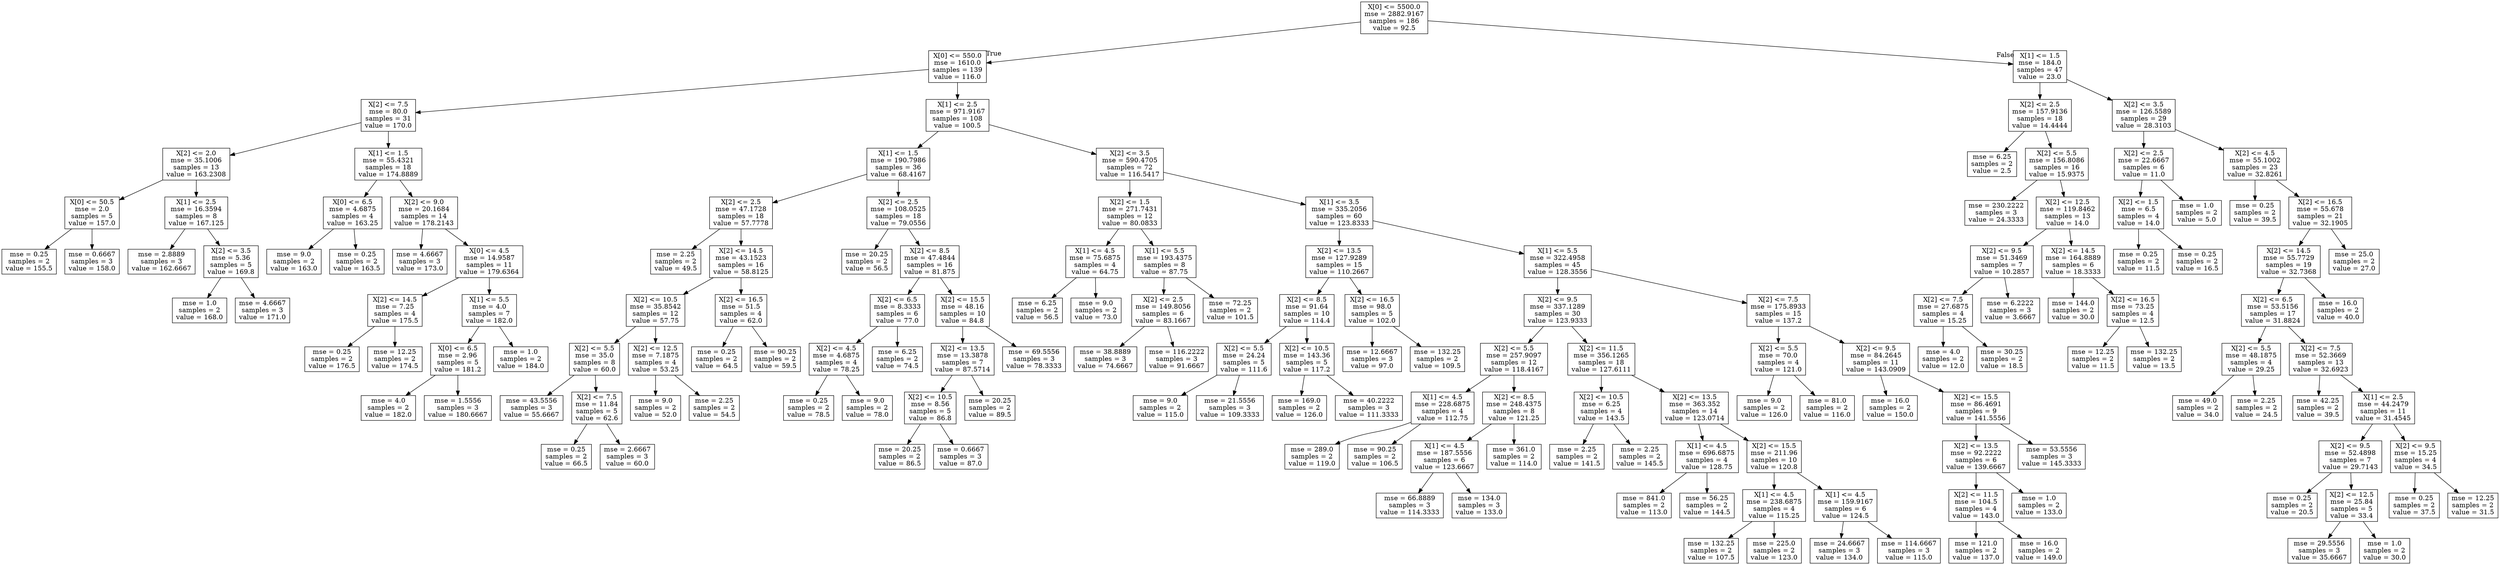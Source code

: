 digraph Tree {
node [shape=box] ;
0 [label="X[0] <= 5500.0\nmse = 2882.9167\nsamples = 186\nvalue = 92.5"] ;
1 [label="X[0] <= 550.0\nmse = 1610.0\nsamples = 139\nvalue = 116.0"] ;
0 -> 1 [labeldistance=2.5, labelangle=45, headlabel="True"] ;
2 [label="X[2] <= 7.5\nmse = 80.0\nsamples = 31\nvalue = 170.0"] ;
1 -> 2 ;
3 [label="X[2] <= 2.0\nmse = 35.1006\nsamples = 13\nvalue = 163.2308"] ;
2 -> 3 ;
4 [label="X[0] <= 50.5\nmse = 2.0\nsamples = 5\nvalue = 157.0"] ;
3 -> 4 ;
5 [label="mse = 0.25\nsamples = 2\nvalue = 155.5"] ;
4 -> 5 ;
6 [label="mse = 0.6667\nsamples = 3\nvalue = 158.0"] ;
4 -> 6 ;
7 [label="X[1] <= 2.5\nmse = 16.3594\nsamples = 8\nvalue = 167.125"] ;
3 -> 7 ;
8 [label="mse = 2.8889\nsamples = 3\nvalue = 162.6667"] ;
7 -> 8 ;
9 [label="X[2] <= 3.5\nmse = 5.36\nsamples = 5\nvalue = 169.8"] ;
7 -> 9 ;
10 [label="mse = 1.0\nsamples = 2\nvalue = 168.0"] ;
9 -> 10 ;
11 [label="mse = 4.6667\nsamples = 3\nvalue = 171.0"] ;
9 -> 11 ;
12 [label="X[1] <= 1.5\nmse = 55.4321\nsamples = 18\nvalue = 174.8889"] ;
2 -> 12 ;
13 [label="X[0] <= 6.5\nmse = 4.6875\nsamples = 4\nvalue = 163.25"] ;
12 -> 13 ;
14 [label="mse = 9.0\nsamples = 2\nvalue = 163.0"] ;
13 -> 14 ;
15 [label="mse = 0.25\nsamples = 2\nvalue = 163.5"] ;
13 -> 15 ;
16 [label="X[2] <= 9.0\nmse = 20.1684\nsamples = 14\nvalue = 178.2143"] ;
12 -> 16 ;
17 [label="mse = 4.6667\nsamples = 3\nvalue = 173.0"] ;
16 -> 17 ;
18 [label="X[0] <= 4.5\nmse = 14.9587\nsamples = 11\nvalue = 179.6364"] ;
16 -> 18 ;
19 [label="X[2] <= 14.5\nmse = 7.25\nsamples = 4\nvalue = 175.5"] ;
18 -> 19 ;
20 [label="mse = 0.25\nsamples = 2\nvalue = 176.5"] ;
19 -> 20 ;
21 [label="mse = 12.25\nsamples = 2\nvalue = 174.5"] ;
19 -> 21 ;
22 [label="X[1] <= 5.5\nmse = 4.0\nsamples = 7\nvalue = 182.0"] ;
18 -> 22 ;
23 [label="X[0] <= 6.5\nmse = 2.96\nsamples = 5\nvalue = 181.2"] ;
22 -> 23 ;
24 [label="mse = 4.0\nsamples = 2\nvalue = 182.0"] ;
23 -> 24 ;
25 [label="mse = 1.5556\nsamples = 3\nvalue = 180.6667"] ;
23 -> 25 ;
26 [label="mse = 1.0\nsamples = 2\nvalue = 184.0"] ;
22 -> 26 ;
27 [label="X[1] <= 2.5\nmse = 971.9167\nsamples = 108\nvalue = 100.5"] ;
1 -> 27 ;
28 [label="X[1] <= 1.5\nmse = 190.7986\nsamples = 36\nvalue = 68.4167"] ;
27 -> 28 ;
29 [label="X[2] <= 2.5\nmse = 47.1728\nsamples = 18\nvalue = 57.7778"] ;
28 -> 29 ;
30 [label="mse = 2.25\nsamples = 2\nvalue = 49.5"] ;
29 -> 30 ;
31 [label="X[2] <= 14.5\nmse = 43.1523\nsamples = 16\nvalue = 58.8125"] ;
29 -> 31 ;
32 [label="X[2] <= 10.5\nmse = 35.8542\nsamples = 12\nvalue = 57.75"] ;
31 -> 32 ;
33 [label="X[2] <= 5.5\nmse = 35.0\nsamples = 8\nvalue = 60.0"] ;
32 -> 33 ;
34 [label="mse = 43.5556\nsamples = 3\nvalue = 55.6667"] ;
33 -> 34 ;
35 [label="X[2] <= 7.5\nmse = 11.84\nsamples = 5\nvalue = 62.6"] ;
33 -> 35 ;
36 [label="mse = 0.25\nsamples = 2\nvalue = 66.5"] ;
35 -> 36 ;
37 [label="mse = 2.6667\nsamples = 3\nvalue = 60.0"] ;
35 -> 37 ;
38 [label="X[2] <= 12.5\nmse = 7.1875\nsamples = 4\nvalue = 53.25"] ;
32 -> 38 ;
39 [label="mse = 9.0\nsamples = 2\nvalue = 52.0"] ;
38 -> 39 ;
40 [label="mse = 2.25\nsamples = 2\nvalue = 54.5"] ;
38 -> 40 ;
41 [label="X[2] <= 16.5\nmse = 51.5\nsamples = 4\nvalue = 62.0"] ;
31 -> 41 ;
42 [label="mse = 0.25\nsamples = 2\nvalue = 64.5"] ;
41 -> 42 ;
43 [label="mse = 90.25\nsamples = 2\nvalue = 59.5"] ;
41 -> 43 ;
44 [label="X[2] <= 2.5\nmse = 108.0525\nsamples = 18\nvalue = 79.0556"] ;
28 -> 44 ;
45 [label="mse = 20.25\nsamples = 2\nvalue = 56.5"] ;
44 -> 45 ;
46 [label="X[2] <= 8.5\nmse = 47.4844\nsamples = 16\nvalue = 81.875"] ;
44 -> 46 ;
47 [label="X[2] <= 6.5\nmse = 8.3333\nsamples = 6\nvalue = 77.0"] ;
46 -> 47 ;
48 [label="X[2] <= 4.5\nmse = 4.6875\nsamples = 4\nvalue = 78.25"] ;
47 -> 48 ;
49 [label="mse = 0.25\nsamples = 2\nvalue = 78.5"] ;
48 -> 49 ;
50 [label="mse = 9.0\nsamples = 2\nvalue = 78.0"] ;
48 -> 50 ;
51 [label="mse = 6.25\nsamples = 2\nvalue = 74.5"] ;
47 -> 51 ;
52 [label="X[2] <= 15.5\nmse = 48.16\nsamples = 10\nvalue = 84.8"] ;
46 -> 52 ;
53 [label="X[2] <= 13.5\nmse = 13.3878\nsamples = 7\nvalue = 87.5714"] ;
52 -> 53 ;
54 [label="X[2] <= 10.5\nmse = 8.56\nsamples = 5\nvalue = 86.8"] ;
53 -> 54 ;
55 [label="mse = 20.25\nsamples = 2\nvalue = 86.5"] ;
54 -> 55 ;
56 [label="mse = 0.6667\nsamples = 3\nvalue = 87.0"] ;
54 -> 56 ;
57 [label="mse = 20.25\nsamples = 2\nvalue = 89.5"] ;
53 -> 57 ;
58 [label="mse = 69.5556\nsamples = 3\nvalue = 78.3333"] ;
52 -> 58 ;
59 [label="X[2] <= 3.5\nmse = 590.4705\nsamples = 72\nvalue = 116.5417"] ;
27 -> 59 ;
60 [label="X[2] <= 1.5\nmse = 271.7431\nsamples = 12\nvalue = 80.0833"] ;
59 -> 60 ;
61 [label="X[1] <= 4.5\nmse = 75.6875\nsamples = 4\nvalue = 64.75"] ;
60 -> 61 ;
62 [label="mse = 6.25\nsamples = 2\nvalue = 56.5"] ;
61 -> 62 ;
63 [label="mse = 9.0\nsamples = 2\nvalue = 73.0"] ;
61 -> 63 ;
64 [label="X[1] <= 5.5\nmse = 193.4375\nsamples = 8\nvalue = 87.75"] ;
60 -> 64 ;
65 [label="X[2] <= 2.5\nmse = 149.8056\nsamples = 6\nvalue = 83.1667"] ;
64 -> 65 ;
66 [label="mse = 38.8889\nsamples = 3\nvalue = 74.6667"] ;
65 -> 66 ;
67 [label="mse = 116.2222\nsamples = 3\nvalue = 91.6667"] ;
65 -> 67 ;
68 [label="mse = 72.25\nsamples = 2\nvalue = 101.5"] ;
64 -> 68 ;
69 [label="X[1] <= 3.5\nmse = 335.2056\nsamples = 60\nvalue = 123.8333"] ;
59 -> 69 ;
70 [label="X[2] <= 13.5\nmse = 127.9289\nsamples = 15\nvalue = 110.2667"] ;
69 -> 70 ;
71 [label="X[2] <= 8.5\nmse = 91.64\nsamples = 10\nvalue = 114.4"] ;
70 -> 71 ;
72 [label="X[2] <= 5.5\nmse = 24.24\nsamples = 5\nvalue = 111.6"] ;
71 -> 72 ;
73 [label="mse = 9.0\nsamples = 2\nvalue = 115.0"] ;
72 -> 73 ;
74 [label="mse = 21.5556\nsamples = 3\nvalue = 109.3333"] ;
72 -> 74 ;
75 [label="X[2] <= 10.5\nmse = 143.36\nsamples = 5\nvalue = 117.2"] ;
71 -> 75 ;
76 [label="mse = 169.0\nsamples = 2\nvalue = 126.0"] ;
75 -> 76 ;
77 [label="mse = 40.2222\nsamples = 3\nvalue = 111.3333"] ;
75 -> 77 ;
78 [label="X[2] <= 16.5\nmse = 98.0\nsamples = 5\nvalue = 102.0"] ;
70 -> 78 ;
79 [label="mse = 12.6667\nsamples = 3\nvalue = 97.0"] ;
78 -> 79 ;
80 [label="mse = 132.25\nsamples = 2\nvalue = 109.5"] ;
78 -> 80 ;
81 [label="X[1] <= 5.5\nmse = 322.4958\nsamples = 45\nvalue = 128.3556"] ;
69 -> 81 ;
82 [label="X[2] <= 9.5\nmse = 337.1289\nsamples = 30\nvalue = 123.9333"] ;
81 -> 82 ;
83 [label="X[2] <= 5.5\nmse = 257.9097\nsamples = 12\nvalue = 118.4167"] ;
82 -> 83 ;
84 [label="X[1] <= 4.5\nmse = 228.6875\nsamples = 4\nvalue = 112.75"] ;
83 -> 84 ;
85 [label="mse = 289.0\nsamples = 2\nvalue = 119.0"] ;
84 -> 85 ;
86 [label="mse = 90.25\nsamples = 2\nvalue = 106.5"] ;
84 -> 86 ;
87 [label="X[2] <= 8.5\nmse = 248.4375\nsamples = 8\nvalue = 121.25"] ;
83 -> 87 ;
88 [label="X[1] <= 4.5\nmse = 187.5556\nsamples = 6\nvalue = 123.6667"] ;
87 -> 88 ;
89 [label="mse = 66.8889\nsamples = 3\nvalue = 114.3333"] ;
88 -> 89 ;
90 [label="mse = 134.0\nsamples = 3\nvalue = 133.0"] ;
88 -> 90 ;
91 [label="mse = 361.0\nsamples = 2\nvalue = 114.0"] ;
87 -> 91 ;
92 [label="X[2] <= 11.5\nmse = 356.1265\nsamples = 18\nvalue = 127.6111"] ;
82 -> 92 ;
93 [label="X[2] <= 10.5\nmse = 6.25\nsamples = 4\nvalue = 143.5"] ;
92 -> 93 ;
94 [label="mse = 2.25\nsamples = 2\nvalue = 141.5"] ;
93 -> 94 ;
95 [label="mse = 2.25\nsamples = 2\nvalue = 145.5"] ;
93 -> 95 ;
96 [label="X[2] <= 13.5\nmse = 363.352\nsamples = 14\nvalue = 123.0714"] ;
92 -> 96 ;
97 [label="X[1] <= 4.5\nmse = 696.6875\nsamples = 4\nvalue = 128.75"] ;
96 -> 97 ;
98 [label="mse = 841.0\nsamples = 2\nvalue = 113.0"] ;
97 -> 98 ;
99 [label="mse = 56.25\nsamples = 2\nvalue = 144.5"] ;
97 -> 99 ;
100 [label="X[2] <= 15.5\nmse = 211.96\nsamples = 10\nvalue = 120.8"] ;
96 -> 100 ;
101 [label="X[1] <= 4.5\nmse = 238.6875\nsamples = 4\nvalue = 115.25"] ;
100 -> 101 ;
102 [label="mse = 132.25\nsamples = 2\nvalue = 107.5"] ;
101 -> 102 ;
103 [label="mse = 225.0\nsamples = 2\nvalue = 123.0"] ;
101 -> 103 ;
104 [label="X[1] <= 4.5\nmse = 159.9167\nsamples = 6\nvalue = 124.5"] ;
100 -> 104 ;
105 [label="mse = 24.6667\nsamples = 3\nvalue = 134.0"] ;
104 -> 105 ;
106 [label="mse = 114.6667\nsamples = 3\nvalue = 115.0"] ;
104 -> 106 ;
107 [label="X[2] <= 7.5\nmse = 175.8933\nsamples = 15\nvalue = 137.2"] ;
81 -> 107 ;
108 [label="X[2] <= 5.5\nmse = 70.0\nsamples = 4\nvalue = 121.0"] ;
107 -> 108 ;
109 [label="mse = 9.0\nsamples = 2\nvalue = 126.0"] ;
108 -> 109 ;
110 [label="mse = 81.0\nsamples = 2\nvalue = 116.0"] ;
108 -> 110 ;
111 [label="X[2] <= 9.5\nmse = 84.2645\nsamples = 11\nvalue = 143.0909"] ;
107 -> 111 ;
112 [label="mse = 16.0\nsamples = 2\nvalue = 150.0"] ;
111 -> 112 ;
113 [label="X[2] <= 15.5\nmse = 86.4691\nsamples = 9\nvalue = 141.5556"] ;
111 -> 113 ;
114 [label="X[2] <= 13.5\nmse = 92.2222\nsamples = 6\nvalue = 139.6667"] ;
113 -> 114 ;
115 [label="X[2] <= 11.5\nmse = 104.5\nsamples = 4\nvalue = 143.0"] ;
114 -> 115 ;
116 [label="mse = 121.0\nsamples = 2\nvalue = 137.0"] ;
115 -> 116 ;
117 [label="mse = 16.0\nsamples = 2\nvalue = 149.0"] ;
115 -> 117 ;
118 [label="mse = 1.0\nsamples = 2\nvalue = 133.0"] ;
114 -> 118 ;
119 [label="mse = 53.5556\nsamples = 3\nvalue = 145.3333"] ;
113 -> 119 ;
120 [label="X[1] <= 1.5\nmse = 184.0\nsamples = 47\nvalue = 23.0"] ;
0 -> 120 [labeldistance=2.5, labelangle=-45, headlabel="False"] ;
121 [label="X[2] <= 2.5\nmse = 157.9136\nsamples = 18\nvalue = 14.4444"] ;
120 -> 121 ;
122 [label="mse = 6.25\nsamples = 2\nvalue = 2.5"] ;
121 -> 122 ;
123 [label="X[2] <= 5.5\nmse = 156.8086\nsamples = 16\nvalue = 15.9375"] ;
121 -> 123 ;
124 [label="mse = 230.2222\nsamples = 3\nvalue = 24.3333"] ;
123 -> 124 ;
125 [label="X[2] <= 12.5\nmse = 119.8462\nsamples = 13\nvalue = 14.0"] ;
123 -> 125 ;
126 [label="X[2] <= 9.5\nmse = 51.3469\nsamples = 7\nvalue = 10.2857"] ;
125 -> 126 ;
127 [label="X[2] <= 7.5\nmse = 27.6875\nsamples = 4\nvalue = 15.25"] ;
126 -> 127 ;
128 [label="mse = 4.0\nsamples = 2\nvalue = 12.0"] ;
127 -> 128 ;
129 [label="mse = 30.25\nsamples = 2\nvalue = 18.5"] ;
127 -> 129 ;
130 [label="mse = 6.2222\nsamples = 3\nvalue = 3.6667"] ;
126 -> 130 ;
131 [label="X[2] <= 14.5\nmse = 164.8889\nsamples = 6\nvalue = 18.3333"] ;
125 -> 131 ;
132 [label="mse = 144.0\nsamples = 2\nvalue = 30.0"] ;
131 -> 132 ;
133 [label="X[2] <= 16.5\nmse = 73.25\nsamples = 4\nvalue = 12.5"] ;
131 -> 133 ;
134 [label="mse = 12.25\nsamples = 2\nvalue = 11.5"] ;
133 -> 134 ;
135 [label="mse = 132.25\nsamples = 2\nvalue = 13.5"] ;
133 -> 135 ;
136 [label="X[2] <= 3.5\nmse = 126.5589\nsamples = 29\nvalue = 28.3103"] ;
120 -> 136 ;
137 [label="X[2] <= 2.5\nmse = 22.6667\nsamples = 6\nvalue = 11.0"] ;
136 -> 137 ;
138 [label="X[2] <= 1.5\nmse = 6.5\nsamples = 4\nvalue = 14.0"] ;
137 -> 138 ;
139 [label="mse = 0.25\nsamples = 2\nvalue = 11.5"] ;
138 -> 139 ;
140 [label="mse = 0.25\nsamples = 2\nvalue = 16.5"] ;
138 -> 140 ;
141 [label="mse = 1.0\nsamples = 2\nvalue = 5.0"] ;
137 -> 141 ;
142 [label="X[2] <= 4.5\nmse = 55.1002\nsamples = 23\nvalue = 32.8261"] ;
136 -> 142 ;
143 [label="mse = 0.25\nsamples = 2\nvalue = 39.5"] ;
142 -> 143 ;
144 [label="X[2] <= 16.5\nmse = 55.678\nsamples = 21\nvalue = 32.1905"] ;
142 -> 144 ;
145 [label="X[2] <= 14.5\nmse = 55.7729\nsamples = 19\nvalue = 32.7368"] ;
144 -> 145 ;
146 [label="X[2] <= 6.5\nmse = 53.5156\nsamples = 17\nvalue = 31.8824"] ;
145 -> 146 ;
147 [label="X[2] <= 5.5\nmse = 48.1875\nsamples = 4\nvalue = 29.25"] ;
146 -> 147 ;
148 [label="mse = 49.0\nsamples = 2\nvalue = 34.0"] ;
147 -> 148 ;
149 [label="mse = 2.25\nsamples = 2\nvalue = 24.5"] ;
147 -> 149 ;
150 [label="X[2] <= 7.5\nmse = 52.3669\nsamples = 13\nvalue = 32.6923"] ;
146 -> 150 ;
151 [label="mse = 42.25\nsamples = 2\nvalue = 39.5"] ;
150 -> 151 ;
152 [label="X[1] <= 2.5\nmse = 44.2479\nsamples = 11\nvalue = 31.4545"] ;
150 -> 152 ;
153 [label="X[2] <= 9.5\nmse = 52.4898\nsamples = 7\nvalue = 29.7143"] ;
152 -> 153 ;
154 [label="mse = 0.25\nsamples = 2\nvalue = 20.5"] ;
153 -> 154 ;
155 [label="X[2] <= 12.5\nmse = 25.84\nsamples = 5\nvalue = 33.4"] ;
153 -> 155 ;
156 [label="mse = 29.5556\nsamples = 3\nvalue = 35.6667"] ;
155 -> 156 ;
157 [label="mse = 1.0\nsamples = 2\nvalue = 30.0"] ;
155 -> 157 ;
158 [label="X[2] <= 9.5\nmse = 15.25\nsamples = 4\nvalue = 34.5"] ;
152 -> 158 ;
159 [label="mse = 0.25\nsamples = 2\nvalue = 37.5"] ;
158 -> 159 ;
160 [label="mse = 12.25\nsamples = 2\nvalue = 31.5"] ;
158 -> 160 ;
161 [label="mse = 16.0\nsamples = 2\nvalue = 40.0"] ;
145 -> 161 ;
162 [label="mse = 25.0\nsamples = 2\nvalue = 27.0"] ;
144 -> 162 ;
}